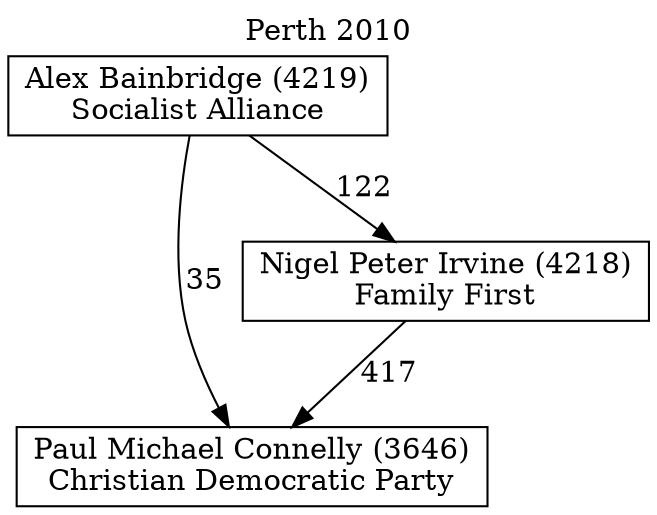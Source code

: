 // House preference flow
digraph "Paul Michael Connelly (3646)_Perth_2010" {
	graph [label="Perth 2010" labelloc=t mclimit=10]
	node [shape=box]
	"Paul Michael Connelly (3646)" [label="Paul Michael Connelly (3646)
Christian Democratic Party"]
	"Nigel Peter Irvine (4218)" [label="Nigel Peter Irvine (4218)
Family First"]
	"Alex Bainbridge (4219)" [label="Alex Bainbridge (4219)
Socialist Alliance"]
	"Nigel Peter Irvine (4218)" -> "Paul Michael Connelly (3646)" [label=417]
	"Alex Bainbridge (4219)" -> "Nigel Peter Irvine (4218)" [label=122]
	"Alex Bainbridge (4219)" -> "Paul Michael Connelly (3646)" [label=35]
}
